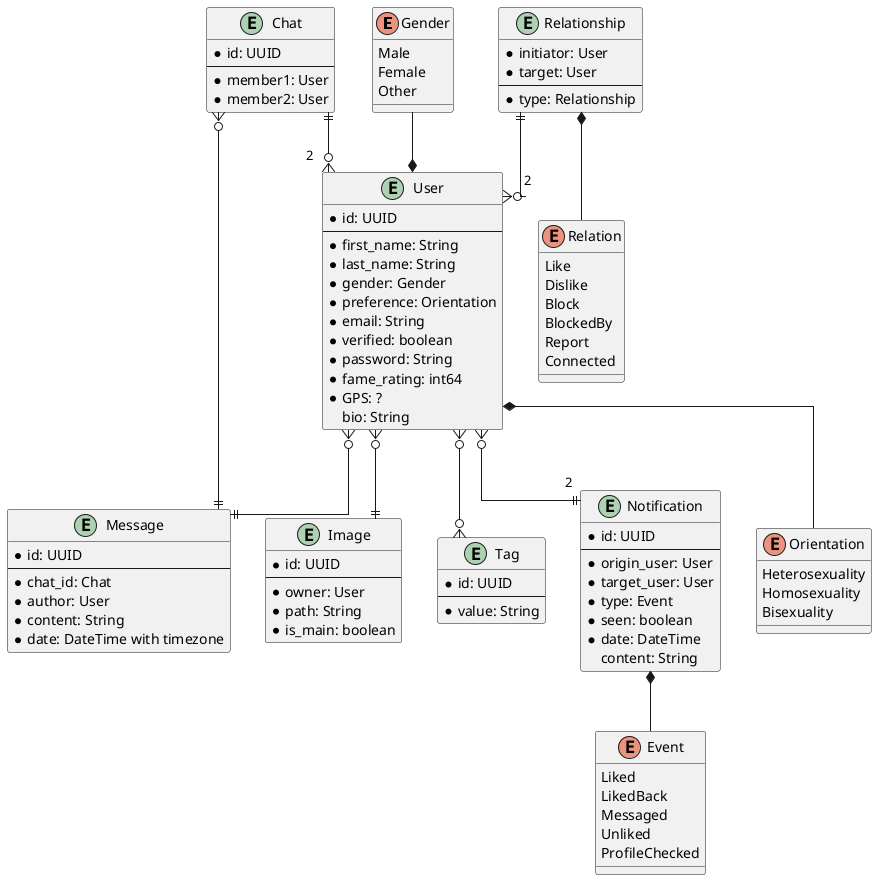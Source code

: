 @startuml

skinparam linetype ortho

enum Gender {
	Male
	Female
	Other
}

enum Orientation {
	Heterosexuality
	Homosexuality
	Bisexuality
}

enum Relation {
	Like
	Dislike
	Block
	BlockedBy
	Report
	Connected
}

enum Event {
	Liked
	LikedBack
	Messaged
	Unliked
	ProfileChecked
}

entity User {
	* id: UUID
	--
	* first_name: String
	* last_name: String
	* gender: Gender
	* preference: Orientation
	* email: String
	* verified: boolean
	* password: String
	* fame_rating: int64
	* GPS: ?
	bio: String
}

entity Image {
	* id: UUID
	--
	* owner: User
	* path: String
	* is_main: boolean
}

entity Tag {
	* id: UUID
	--
	* value: String
}

entity Chat {
	* id: UUID
	--
	* member1: User
	* member2: User
}

entity Message {
	* id: UUID
	--
	* chat_id: Chat
	* author: User
	* content: String
	* date: DateTime with timezone
}

entity Relationship {
	* initiator: User
    * target: User
	--
    * type: Relationship
}

entity Notification {
	* id: UUID
	--
	* origin_user: User
	* target_user: User
	* type: Event
	* seen: boolean
	* date: DateTime
	content: String
}

User *-up- Gender
User *-- Orientation
Relationship *-- Relation
Notification *-- Event

User }o--|| Image
User }o--o{ Tag
User }o--|| "2" Notification
Chat ||--o{ "2   " User

Chat }o--|| Message
User }o--|| Message

Relationship ||--o{ "    2" User

@enduml